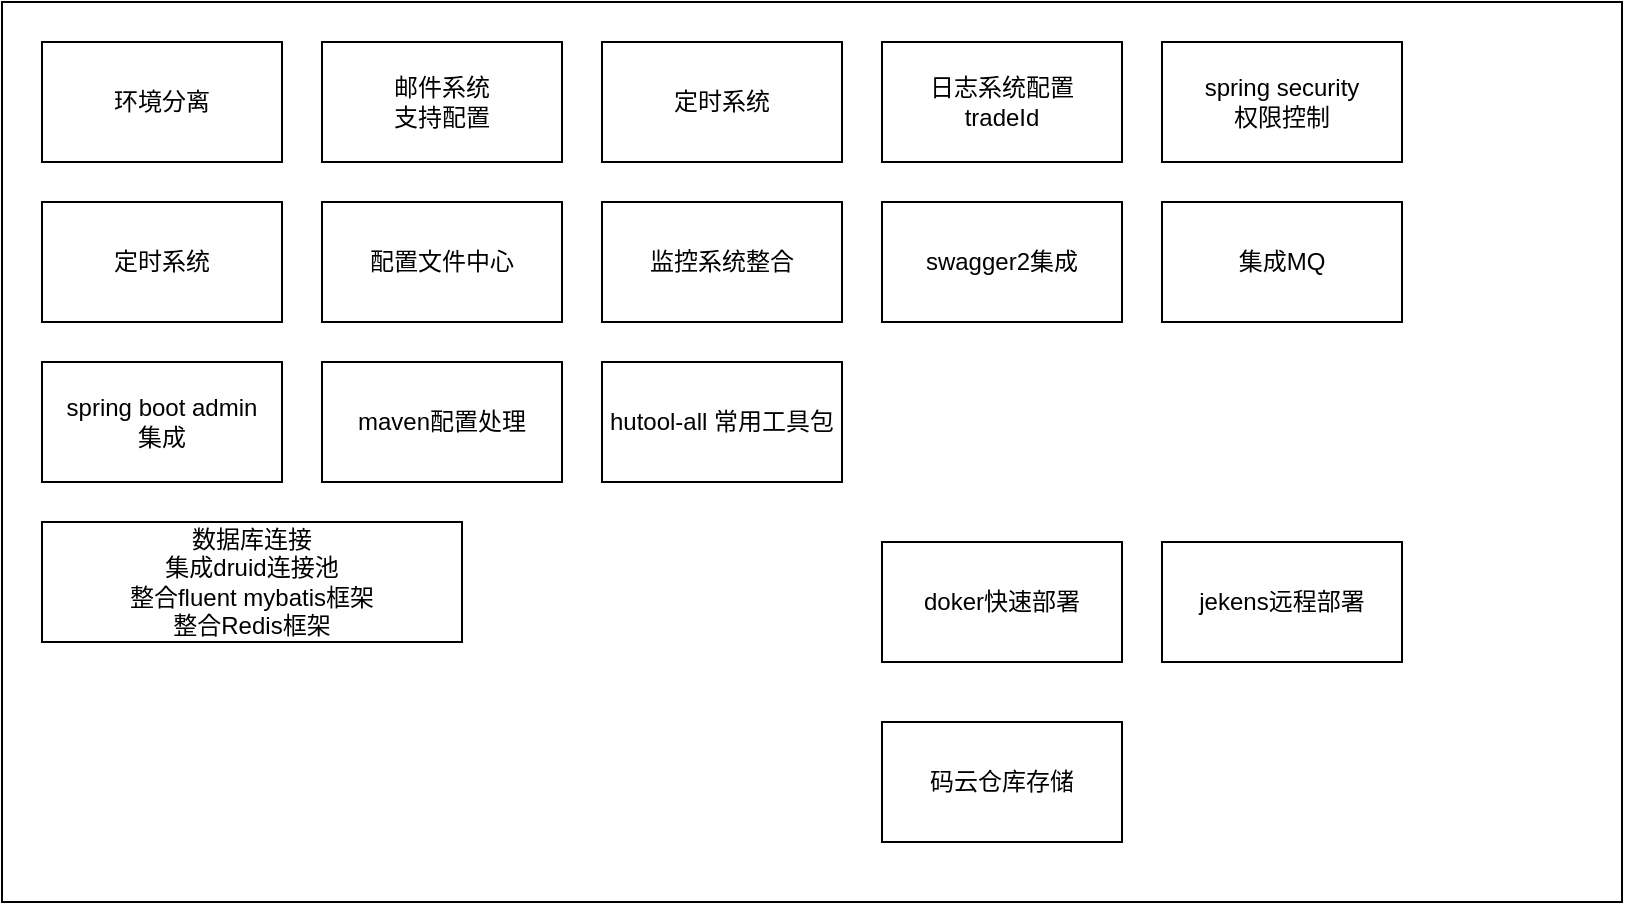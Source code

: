 <mxfile version="22.1.21" type="github">
  <diagram id="RmA46cXWKYxgdyE4g3kd" name="Page-1">
    <mxGraphModel dx="1194" dy="644" grid="1" gridSize="10" guides="1" tooltips="1" connect="1" arrows="1" fold="1" page="1" pageScale="1" pageWidth="827" pageHeight="1169" math="0" shadow="0">
      <root>
        <mxCell id="0" />
        <mxCell id="1" parent="0" />
        <mxCell id="71SOgQC1_IIFE9AlWyqP-2" value="" style="rounded=0;whiteSpace=wrap;html=1;" parent="1" vertex="1">
          <mxGeometry x="10" y="20" width="810" height="450" as="geometry" />
        </mxCell>
        <mxCell id="71SOgQC1_IIFE9AlWyqP-3" value="环境分离" style="rounded=0;whiteSpace=wrap;html=1;" parent="1" vertex="1">
          <mxGeometry x="30" y="40" width="120" height="60" as="geometry" />
        </mxCell>
        <mxCell id="71SOgQC1_IIFE9AlWyqP-4" value="邮件系统&lt;br&gt;支持配置" style="rounded=0;whiteSpace=wrap;html=1;" parent="1" vertex="1">
          <mxGeometry x="170" y="40" width="120" height="60" as="geometry" />
        </mxCell>
        <mxCell id="71SOgQC1_IIFE9AlWyqP-5" value="定时系统" style="rounded=0;whiteSpace=wrap;html=1;" parent="1" vertex="1">
          <mxGeometry x="310" y="40" width="120" height="60" as="geometry" />
        </mxCell>
        <mxCell id="71SOgQC1_IIFE9AlWyqP-6" value="定时系统" style="rounded=0;whiteSpace=wrap;html=1;" parent="1" vertex="1">
          <mxGeometry x="30" y="120" width="120" height="60" as="geometry" />
        </mxCell>
        <mxCell id="71SOgQC1_IIFE9AlWyqP-7" value="数据库连接&lt;br&gt;集成druid连接池&lt;br&gt;整合fluent&amp;nbsp;mybatis框架&lt;br&gt;整合Redis框架" style="rounded=0;whiteSpace=wrap;html=1;" parent="1" vertex="1">
          <mxGeometry x="30" y="280" width="210" height="60" as="geometry" />
        </mxCell>
        <mxCell id="71SOgQC1_IIFE9AlWyqP-8" value="监控系统整合" style="rounded=0;whiteSpace=wrap;html=1;" parent="1" vertex="1">
          <mxGeometry x="310" y="120" width="120" height="60" as="geometry" />
        </mxCell>
        <mxCell id="71SOgQC1_IIFE9AlWyqP-9" value="配置文件中心" style="rounded=0;whiteSpace=wrap;html=1;" parent="1" vertex="1">
          <mxGeometry x="170" y="120" width="120" height="60" as="geometry" />
        </mxCell>
        <mxCell id="71SOgQC1_IIFE9AlWyqP-11" value="swagger2集成" style="rounded=0;whiteSpace=wrap;html=1;" parent="1" vertex="1">
          <mxGeometry x="450" y="120" width="120" height="60" as="geometry" />
        </mxCell>
        <mxCell id="71SOgQC1_IIFE9AlWyqP-10" value="日志系统配置&lt;br&gt;tradeId" style="rounded=0;whiteSpace=wrap;html=1;" parent="1" vertex="1">
          <mxGeometry x="450" y="40" width="120" height="60" as="geometry" />
        </mxCell>
        <mxCell id="71SOgQC1_IIFE9AlWyqP-12" value="spring security&lt;br&gt;权限控制" style="rounded=0;whiteSpace=wrap;html=1;" parent="1" vertex="1">
          <mxGeometry x="590" y="40" width="120" height="60" as="geometry" />
        </mxCell>
        <mxCell id="71SOgQC1_IIFE9AlWyqP-13" value="集成MQ" style="rounded=0;whiteSpace=wrap;html=1;" parent="1" vertex="1">
          <mxGeometry x="590" y="120" width="120" height="60" as="geometry" />
        </mxCell>
        <mxCell id="71SOgQC1_IIFE9AlWyqP-14" value="spring boot admin&lt;br&gt;集成" style="rounded=0;whiteSpace=wrap;html=1;" parent="1" vertex="1">
          <mxGeometry x="30" y="200" width="120" height="60" as="geometry" />
        </mxCell>
        <mxCell id="71SOgQC1_IIFE9AlWyqP-15" value="maven配置处理" style="rounded=0;whiteSpace=wrap;html=1;" parent="1" vertex="1">
          <mxGeometry x="170" y="200" width="120" height="60" as="geometry" />
        </mxCell>
        <mxCell id="71SOgQC1_IIFE9AlWyqP-16" value="hutool-all 常用工具包" style="rounded=0;whiteSpace=wrap;html=1;" parent="1" vertex="1">
          <mxGeometry x="310" y="200" width="120" height="60" as="geometry" />
        </mxCell>
        <mxCell id="71SOgQC1_IIFE9AlWyqP-17" value="doker快速部署" style="rounded=0;whiteSpace=wrap;html=1;" parent="1" vertex="1">
          <mxGeometry x="450" y="290" width="120" height="60" as="geometry" />
        </mxCell>
        <mxCell id="71SOgQC1_IIFE9AlWyqP-18" value="jekens远程部署" style="rounded=0;whiteSpace=wrap;html=1;" parent="1" vertex="1">
          <mxGeometry x="590" y="290" width="120" height="60" as="geometry" />
        </mxCell>
        <mxCell id="71SOgQC1_IIFE9AlWyqP-20" value="码云仓库存储" style="rounded=0;whiteSpace=wrap;html=1;" parent="1" vertex="1">
          <mxGeometry x="450" y="380" width="120" height="60" as="geometry" />
        </mxCell>
      </root>
    </mxGraphModel>
  </diagram>
</mxfile>
